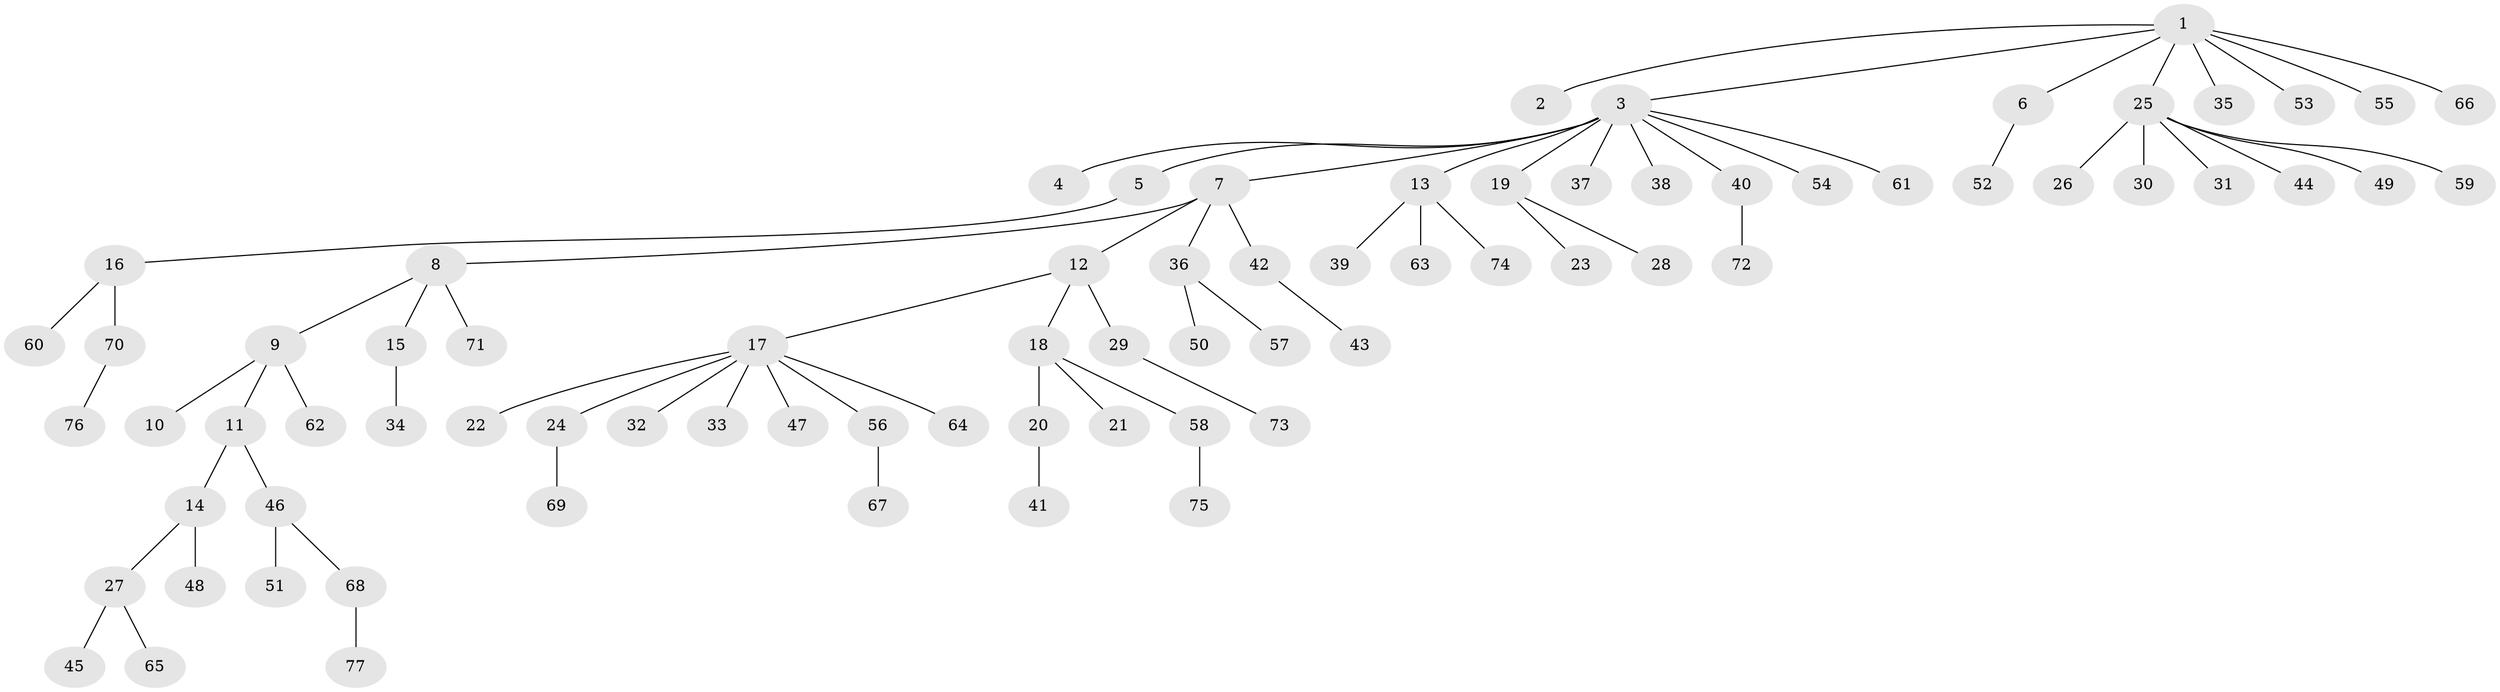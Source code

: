 // coarse degree distribution, {7: 0.05454545454545454, 1: 0.6909090909090909, 10: 0.01818181818181818, 2: 0.10909090909090909, 4: 0.05454545454545454, 3: 0.05454545454545454, 6: 0.01818181818181818}
// Generated by graph-tools (version 1.1) at 2025/23/03/03/25 07:23:51]
// undirected, 77 vertices, 76 edges
graph export_dot {
graph [start="1"]
  node [color=gray90,style=filled];
  1;
  2;
  3;
  4;
  5;
  6;
  7;
  8;
  9;
  10;
  11;
  12;
  13;
  14;
  15;
  16;
  17;
  18;
  19;
  20;
  21;
  22;
  23;
  24;
  25;
  26;
  27;
  28;
  29;
  30;
  31;
  32;
  33;
  34;
  35;
  36;
  37;
  38;
  39;
  40;
  41;
  42;
  43;
  44;
  45;
  46;
  47;
  48;
  49;
  50;
  51;
  52;
  53;
  54;
  55;
  56;
  57;
  58;
  59;
  60;
  61;
  62;
  63;
  64;
  65;
  66;
  67;
  68;
  69;
  70;
  71;
  72;
  73;
  74;
  75;
  76;
  77;
  1 -- 2;
  1 -- 3;
  1 -- 6;
  1 -- 25;
  1 -- 35;
  1 -- 53;
  1 -- 55;
  1 -- 66;
  3 -- 4;
  3 -- 5;
  3 -- 7;
  3 -- 13;
  3 -- 19;
  3 -- 37;
  3 -- 38;
  3 -- 40;
  3 -- 54;
  3 -- 61;
  5 -- 16;
  6 -- 52;
  7 -- 8;
  7 -- 12;
  7 -- 36;
  7 -- 42;
  8 -- 9;
  8 -- 15;
  8 -- 71;
  9 -- 10;
  9 -- 11;
  9 -- 62;
  11 -- 14;
  11 -- 46;
  12 -- 17;
  12 -- 18;
  12 -- 29;
  13 -- 39;
  13 -- 63;
  13 -- 74;
  14 -- 27;
  14 -- 48;
  15 -- 34;
  16 -- 60;
  16 -- 70;
  17 -- 22;
  17 -- 24;
  17 -- 32;
  17 -- 33;
  17 -- 47;
  17 -- 56;
  17 -- 64;
  18 -- 20;
  18 -- 21;
  18 -- 58;
  19 -- 23;
  19 -- 28;
  20 -- 41;
  24 -- 69;
  25 -- 26;
  25 -- 30;
  25 -- 31;
  25 -- 44;
  25 -- 49;
  25 -- 59;
  27 -- 45;
  27 -- 65;
  29 -- 73;
  36 -- 50;
  36 -- 57;
  40 -- 72;
  42 -- 43;
  46 -- 51;
  46 -- 68;
  56 -- 67;
  58 -- 75;
  68 -- 77;
  70 -- 76;
}
